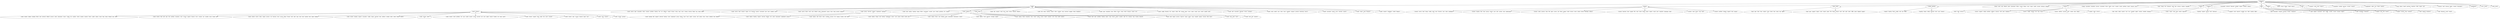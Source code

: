 strict digraph  {
	"['unknown']
80" -> "['node']
38";
	"['unknown']
80" -> "['cluster']
6";
	"['unknown']
80" -> "['oper', 'lead']
2";
	"['unknown']
80" -> "['config', 'topolog']
2";
	"['unknown']
80" -> "['block', 'work', 'rack', 'default', 'polici', 'placement', 'follow', 'assum', 'balanc', 'exist', 'requir', 'enabl', 'current', '\
abstract', 'design']
1";
	"['unknown']
80" -> "['server']
7";
	"['unknown']
80" -> "['chang', 'cassandra', 'exception', 'process', 'increment', 'throw', 'batch', 'error', 'counter', 'mutat', 'perform', 'insert', '\
concurr', 'java']
1";
	"['unknown']
80" -> "['oper', 'chang', 'test', 'datacent', 'send', 'hint', 'environ', 'window', 'handoff']
1";
	"['unknown']
80" -> "['reduc']
3";
	"['unknown']
80" -> "['support']
2";
	"['unknown']
80" -> "['cassandra', 'network', 'datacent', 'multipl', 'subject', 'authent', 'author']
1";
	"['unknown']
80" -> "['add']
3";
	"['unknown']
80" -> "['replica']
2";
	"['unknown']
80" -> "['block', 'assum', 'balanc', 'handl', 'factor']
1";
	"['unknown']
80" -> "['fail']
2";
	"['unknown']
80" -> "['connect', 'creat', 'elect', 'observ']
1";
	"['unknown']
80" -> "['exception', 'multipl', 'quorum', 'current', 'consist']
1";
	"['unknown']
80" -> "['implement', 'index', 'issu', 'hbase', 'parent']
1";
	"['unknown']
80" -> "['rang', 'detect', 'handl', 'partition', 'tombston', 'delet', 'experi', 'cql']
1";
	"['unknown']
80" -> "['version', 'read', 'messag', 'replay', 'commit', 'descriptor']
1";
	"['unknown']
80" -> "['implement']
1";
	"['unknown']
80" -> "['issu', 'crash']
1";
	"['unknown']
80" -> "['task', 'level']
1";
	"['node']
38" -> "['node', 'cluster']
14";
	"['node']
38" -> "['node', 'server', 'oper', 'cassandra', 'reduc', 'connect', 'problem', 'hadoop', 'test', 'set', 'address', 'output', 'format', '\
setup', 'map', 'sourc', 'stream', 'environ', 'finish', 'tcp', 'stack', 'bulk']
1";
	"['node']
38" -> "['node', 'server', 'lead', 'connect', 'region', 'set', 'function', 'master', 'increment', 'give', 'host', 'someth', 'user']
1";
	"['node']
38" -> "['node', 'server', 'block', 'work', 'rack', 'default', 'polici', 'placement', 'group', 'store', 'drop', 'provid', 'comput']
1";
	"['node']
38" -> "['node', 'group', 'network', 'support', 'implement', 'topolog']
2";
	"['node']
38" -> "['node', 'lead', 'replica', 'topolog', 'chang', 'follow', 'increment', 'counter', 'give', 'break', 'partition', 'rf=', 'mean']
1";
	"['node']
38" -> "['node', 'replica']
5";
	"['node']
38" -> "['node', 'lead']
4";
	"['node']
38" -> "['node', 'fail', 'connect', 'work', 'test', 'creat', 'return', 'timeout', 'detect']
1";
	"['node']
38" -> "['node', 'fail', 'reduc', 'hadoop', 'output', 'allow', 'number', 'map', 'protocol', 'mapper', 'fetch', 'blacklist']
1";
	"['node']
38" -> "['node', 'oper', 'exception', 'time', 'follow', 'throw', 'setup', 'batch', 'keyspac', 'mutat', 'out']
1";
	"['node']
38" -> "['node', 'config', 'function', 'list', 'output', 'index', 'file', 'manag', 'ignor', 'sourc', 'name', 'script', 'yarn', 'resolv', '\
specifi', 'web']
1";
	"['node']
38" -> "['node', 'add', 'cassandra', 'datacent', 'return', 'consequ']
1";
	"['node']
38" -> "['node', 'work', 'condit', 'race', 'state', 'store', 'complet', 'compact', 'prevent', 'bootstrap', 'servic']
1";
	"['node']
38" -> "['node', 'cassandra', 'report', 'error', 'introduc', 'assert']
1";
	"['node']
38" -> "['node', 'repair', 'rang', 'keyspac']
1";
	"['node']
38" -> "['node', 'connect', 'zookeeper', 'socket', 'keeper']
1";
	"['cluster']
6" -> "['cluster', 'server', 'lead', 'chang', 'config', 'send', 'start', 'function', 'case', 'state', 'zookeeper']
1";
	"['cluster']
6" -> "['cluster', 'topolog', 'data', 'time', 'gossip', 'restart', 'save', 'info', 'system', 'wait', 'understand']
1";
	"['cluster']
6" -> "['cluster', 'reduc', 'process', 'time', 'file', 'ignor', 'access', 'job', 'finish', 'appear', 'build', 'extract', 'event', 'attack', '\
histori', 'hostnam', 'inform']
1";
	"['cluster']
6" -> "['cluster', 'function', 'locat', 'upgrad', 'file', 'read', 'check', 'handl', 'requir', 'migrat', 'script', 'post', 'snapshot', '\
namespac', 'link']
1";
	"['cluster']
6" -> "['cluster', 'state', 'throw', 'ring', 'load']
1";
	"['cluster']
6" -> "['cluster', 'problem', 'hadoop', 'upgrad', 'task', 'assign']
1";
	"['oper', 'lead']
2" -> "['lead', 'oper', 'data', 'time', 'subject', 'store', 'batch', 'hint', 'estim', 'day', 'figur']
1";
	"['oper', 'lead']
2" -> "['lead', 'oper', 'support', 'region', 'creat', 'output', 'gener', 'file', 'hbase', 'format', 'exist', 'tabl', 'split', 'order', '\
offlin', 'point', 'depend', 'target']
1";
	"['config', 'topolog']
2" -> "['replica', 'topolog', 'block', 'config', 'rack', 'put', 'hdfs']
1";
	"['config', 'topolog']
2" -> "['topolog', 'chang', 'config', 'network', 'start', 'case', 'restart']
1";
	"['server']
7" -> "['elect', 'lead', 'server']
2";
	"['server']
7" -> "['server', 'support', 'config', 'problem', 'address', 'quorum', 'code', 'peer', 'member']
1";
	"['server']
7" -> "['server', 'config', 'connect', 'test', 'bug', 'trace']
1";
	"['server']
7" -> "['server', 'address', 'quorum', 'peer', 'socket', 'class', 'keep']
1";
	"['server']
7" -> "['region', 'meta', 'server']
2";
	"['reduc']
3" -> "['fail', 'reduc', 'index', 'master', 'race', 'issu', 'complet', 'applic', 'contain', 'schedul', 'cleanup']
1";
	"['reduc']
3" -> "['reduc', 'repair', 'send', 'data', 'match', 'improve']
2";
	"['support']
2" -> "['topolog', 'support', 'gossip', 'locat', 'abstract']
1";
	"['support']
2" -> "['support', 'work', 'improve', 'multipl', 'jira', 'refer', 'machin', 'hdfs']
1";
	"['add']
3" -> "['add', 'cassandra', 'compact', 'messag', 'stream', 'compress']
1";
	"['add']
3" -> "['add', 'subject', 'increment', 'read', 'traffic', 'coordin', 'consist', 'amount', 'degre']
1";
	"['add']
3" -> "['add', 'exception', 'datacent']
1";
	"['replica']
2" -> "['replica', 'give', 'key', 'involv']
1";
	"['replica']
2" -> "['replica', 'master', 'loop', 'scenario']
1";
	"['fail']
2" -> "['fail', 'upgrad', 'progress']
1";
	"['fail']
2" -> "['fail', 'datacent', 'avoid', 'round']
1";
	"['node', 'cluster']
14" -> "['node', 'cluster', 'replica', 'topolog', 'block', 'rack', 'network', 'default', 'process', 'polici', 'placement', 'remov', 'condit', '\
list', 'number', 'check', 'random', 'monitor', 'factor', 'updat', 'option', 'count', 'loop', 'choos', 'thread', 'size', 'stay']
\
1";
	"['node', 'cluster']
14" -> "['node', 'cluster', 'lead', 'add', 'oper', 'fail', 'problem', 'exception', 'start', 'version', 'upgrad', 'timeout', 'error', 'counter', '\
rpc', 'coordin', 'occur', 'trunk', 'one']
1";
	"['node', 'cluster']
14" -> "['node', 'cluster', 'server', 'reduc', 'region', 'process', 'set', 'function', 'locat', 'assum', 'hbase', 'format', 'tabl', 'split', '\
map', 'task', 'local', 'machin', 'host', 'input', 'lookup']
1";
	"['node', 'cluster']
14" -> "['node', 'cluster', 'topolog', 'support', 'cassandra', 'config', 'region', 'network', 'data', 'address', 'multipl', 'allow', 'order', '\
kernel', 'snitch']
1";
	"['node', 'cluster']
14" -> "['node', 'cluster', 'add']
3";
	"['node', 'cluster']
14" -> "['node', 'cluster', 'work', 'problem', 'set', 'case', 'condit', 'master', 'access', 'prevent', 'job', 'yarn', 'applic', 'launch', '\
tracker', 'acl', 'secur', 'port']
1";
	"['node', 'cluster']
14" -> "['node', 'cluster', 'support', 'data', 'index', 'key', 'grow', 'second']
1";
	"['node', 'cluster']
14" -> "['node', 'cluster', 'oper', 'version', 'timeout', 'ignor', 'rpc']
1";
	"['node', 'cluster']
14" -> "['node', 'start', 'cluster']
2";
	"['node', 'cluster']
14" -> "['node', 'cluster', 'gossip']
2";
	"['node', 'group', 'network', 'support', 'implement', 'topolog']
2" -> "['node', 'topolog', 'fail', 'support', 'network', 'hadoop', 'creat', 'implement', 'group', 'balanc', 'exist', 'local', 'updat', '\
custom', 'call', 'option', 'class', 'choos', 'method', 'tool', 'defect']
1";
	"['node', 'group', 'network', 'support', 'implement', 'topolog']
2" -> "['node', 'replica', 'topolog', 'support', 'network', 'default', 'test', 'polici', 'placement', 'implement', 'group']
1";
	"['node', 'replica']
5" -> "['node', 'replica', 'add', 'block', 'reduc', 'problem', 'process', 'list', 'manag', 'system', 'call', 'lock']
1";
	"['node', 'replica']
5" -> "['node', 'replica', 'chang', 'rack', 'hadoop', 'implement', 'remov', 'case', 'group', 'check', 'avoid', 'put']
1";
	"['node', 'replica']
5" -> "['node', 'replica', 'block', 'rack', 'default', 'polici', 'placement', 'decommiss', 'count']
1";
	"['node', 'replica']
5" -> "['node', 'replica', 'work', 'improve', 'strategi', 'peopl']
1";
	"['node', 'replica']
5" -> "['node', 'replica', 'block', 'exception', 'time', 'remov', 'gener', 'assum', 'report', 'monitor', 'save', 'stop', 'mode', 'queue']
\
1";
	"['node', 'lead']
4" -> "['node', 'lead', 'oper', 'problem', 'hadoop', 'gener', 'rang', 'return', 'report', 'number', 'split', 'fix', 'consequ', 'ring', '\
custom', 'describ']
1";
	"['node', 'lead']
4" -> "['node', 'lead', 'region', 'process', 'improve', 'repair', 'gener', 'rang', 'complet', 'appear', 'session', 'disk', 'base']
1";
	"['node', 'lead']
4" -> "['node', 'lead', 'elect', 'race']
1";
	"['node', 'lead']
4" -> "['node', 'lead', 'fail', 'connect']
1";
}
